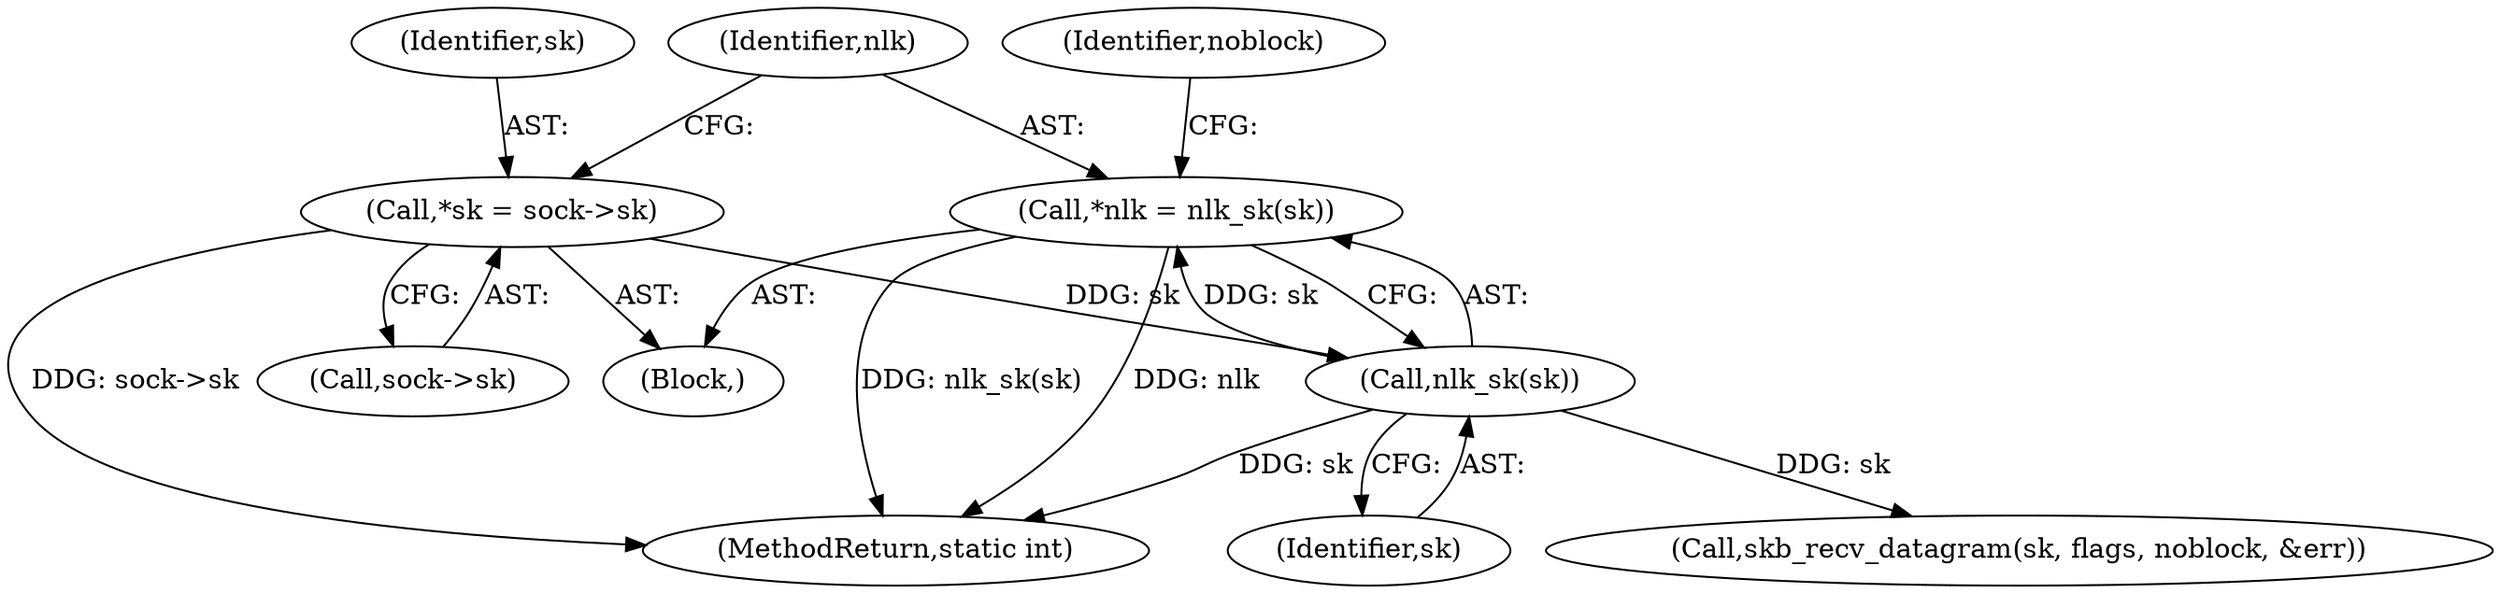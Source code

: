 digraph "0_linux_f3d3342602f8bcbf37d7c46641cb9bca7618eb1c_22@pointer" {
"1000121" [label="(Call,*nlk = nlk_sk(sk))"];
"1000123" [label="(Call,nlk_sk(sk))"];
"1000115" [label="(Call,*sk = sock->sk)"];
"1000127" [label="(Identifier,noblock)"];
"1000107" [label="(Block,)"];
"1000346" [label="(MethodReturn,static int)"];
"1000148" [label="(Call,skb_recv_datagram(sk, flags, noblock, &err))"];
"1000122" [label="(Identifier,nlk)"];
"1000117" [label="(Call,sock->sk)"];
"1000121" [label="(Call,*nlk = nlk_sk(sk))"];
"1000115" [label="(Call,*sk = sock->sk)"];
"1000123" [label="(Call,nlk_sk(sk))"];
"1000116" [label="(Identifier,sk)"];
"1000124" [label="(Identifier,sk)"];
"1000121" -> "1000107"  [label="AST: "];
"1000121" -> "1000123"  [label="CFG: "];
"1000122" -> "1000121"  [label="AST: "];
"1000123" -> "1000121"  [label="AST: "];
"1000127" -> "1000121"  [label="CFG: "];
"1000121" -> "1000346"  [label="DDG: nlk_sk(sk)"];
"1000121" -> "1000346"  [label="DDG: nlk"];
"1000123" -> "1000121"  [label="DDG: sk"];
"1000123" -> "1000124"  [label="CFG: "];
"1000124" -> "1000123"  [label="AST: "];
"1000123" -> "1000346"  [label="DDG: sk"];
"1000115" -> "1000123"  [label="DDG: sk"];
"1000123" -> "1000148"  [label="DDG: sk"];
"1000115" -> "1000107"  [label="AST: "];
"1000115" -> "1000117"  [label="CFG: "];
"1000116" -> "1000115"  [label="AST: "];
"1000117" -> "1000115"  [label="AST: "];
"1000122" -> "1000115"  [label="CFG: "];
"1000115" -> "1000346"  [label="DDG: sock->sk"];
}
